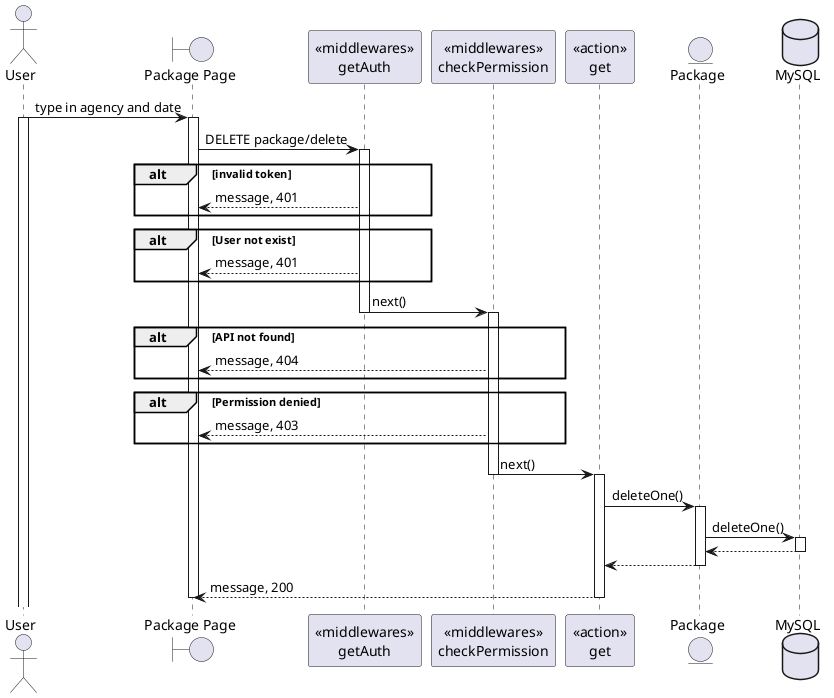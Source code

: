 @startuml
actor User
boundary "Package Page" as Client
participant "<<middlewares>>\ngetAuth" as mid1
participant "<<middlewares>>\ncheckPermission" as mid2
participant "<<action>>\nget" as Controller
entity "Package" as Model
database "MySQL" as DB

User -> Client: type in agency and date
activate User
activate Client
Client -> mid1: DELETE package/delete
activate mid1
alt invalid token
    mid1 --> Client: message, 401
end
alt User not exist
    mid1 --> Client: message, 401
end
mid1 -> mid2: next()
deactivate mid1
activate mid2
alt API not found
    mid2 --> Client: message, 404
end
alt Permission denied
    mid2 --> Client: message, 403
end
mid2 -> Controller: next()
deactivate mid2
activate Controller
Controller -> Model: deleteOne()
activate Model
Model -> DB: deleteOne()
activate DB
DB --> Model
deactivate DB
Model --> Controller
deactivate Model
Controller --> Client: message, 200
deactivate Controller







deactivate Client

@enduml
